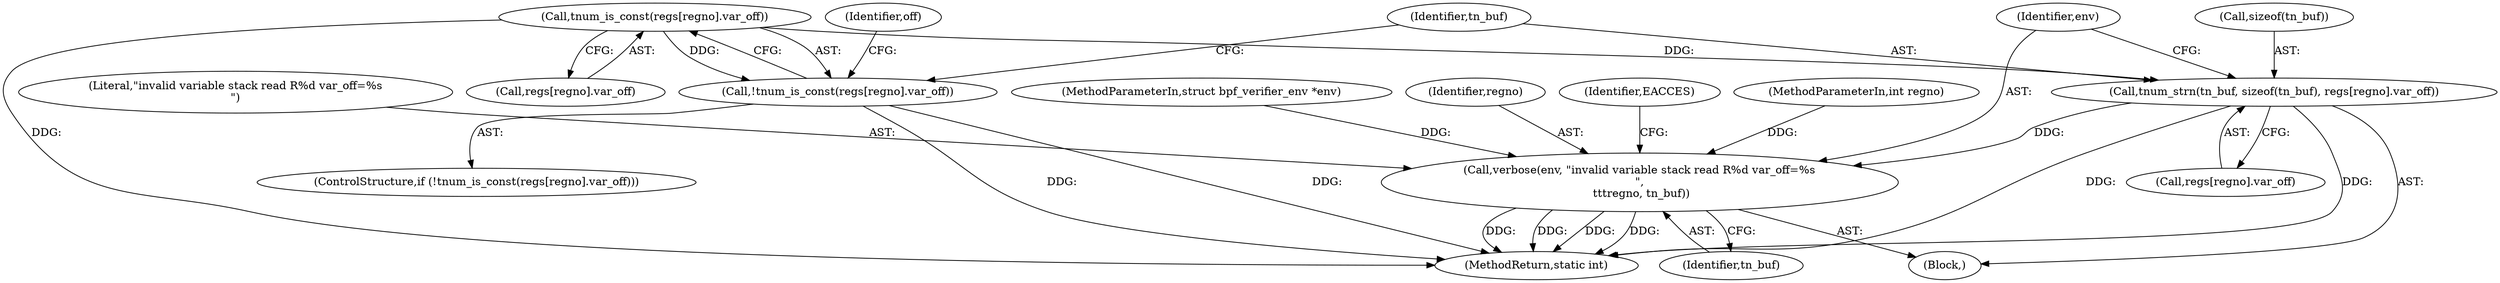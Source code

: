 digraph "0_linux_ea25f914dc164c8d56b36147ecc86bc65f83c469@pointer" {
"1000166" [label="(Call,tnum_is_const(regs[regno].var_off))"];
"1000165" [label="(Call,!tnum_is_const(regs[regno].var_off))"];
"1000174" [label="(Call,tnum_strn(tn_buf, sizeof(tn_buf), regs[regno].var_off))"];
"1000183" [label="(Call,verbose(env, \"invalid variable stack read R%d var_off=%s\n\",\n \t\t\tregno, tn_buf))"];
"1000337" [label="(MethodReturn,static int)"];
"1000175" [label="(Identifier,tn_buf)"];
"1000176" [label="(Call,sizeof(tn_buf))"];
"1000190" [label="(Identifier,EACCES)"];
"1000184" [label="(Identifier,env)"];
"1000104" [label="(MethodParameterIn,int regno)"];
"1000166" [label="(Call,tnum_is_const(regs[regno].var_off))"];
"1000187" [label="(Identifier,tn_buf)"];
"1000192" [label="(Identifier,off)"];
"1000164" [label="(ControlStructure,if (!tnum_is_const(regs[regno].var_off)))"];
"1000183" [label="(Call,verbose(env, \"invalid variable stack read R%d var_off=%s\n\",\n \t\t\tregno, tn_buf))"];
"1000185" [label="(Literal,\"invalid variable stack read R%d var_off=%s\n\")"];
"1000103" [label="(MethodParameterIn,struct bpf_verifier_env *env)"];
"1000174" [label="(Call,tnum_strn(tn_buf, sizeof(tn_buf), regs[regno].var_off))"];
"1000178" [label="(Call,regs[regno].var_off)"];
"1000186" [label="(Identifier,regno)"];
"1000172" [label="(Block,)"];
"1000165" [label="(Call,!tnum_is_const(regs[regno].var_off))"];
"1000167" [label="(Call,regs[regno].var_off)"];
"1000166" -> "1000165"  [label="AST: "];
"1000166" -> "1000167"  [label="CFG: "];
"1000167" -> "1000166"  [label="AST: "];
"1000165" -> "1000166"  [label="CFG: "];
"1000166" -> "1000337"  [label="DDG: "];
"1000166" -> "1000165"  [label="DDG: "];
"1000166" -> "1000174"  [label="DDG: "];
"1000165" -> "1000164"  [label="AST: "];
"1000175" -> "1000165"  [label="CFG: "];
"1000192" -> "1000165"  [label="CFG: "];
"1000165" -> "1000337"  [label="DDG: "];
"1000165" -> "1000337"  [label="DDG: "];
"1000174" -> "1000172"  [label="AST: "];
"1000174" -> "1000178"  [label="CFG: "];
"1000175" -> "1000174"  [label="AST: "];
"1000176" -> "1000174"  [label="AST: "];
"1000178" -> "1000174"  [label="AST: "];
"1000184" -> "1000174"  [label="CFG: "];
"1000174" -> "1000337"  [label="DDG: "];
"1000174" -> "1000337"  [label="DDG: "];
"1000174" -> "1000183"  [label="DDG: "];
"1000183" -> "1000172"  [label="AST: "];
"1000183" -> "1000187"  [label="CFG: "];
"1000184" -> "1000183"  [label="AST: "];
"1000185" -> "1000183"  [label="AST: "];
"1000186" -> "1000183"  [label="AST: "];
"1000187" -> "1000183"  [label="AST: "];
"1000190" -> "1000183"  [label="CFG: "];
"1000183" -> "1000337"  [label="DDG: "];
"1000183" -> "1000337"  [label="DDG: "];
"1000183" -> "1000337"  [label="DDG: "];
"1000183" -> "1000337"  [label="DDG: "];
"1000103" -> "1000183"  [label="DDG: "];
"1000104" -> "1000183"  [label="DDG: "];
}
